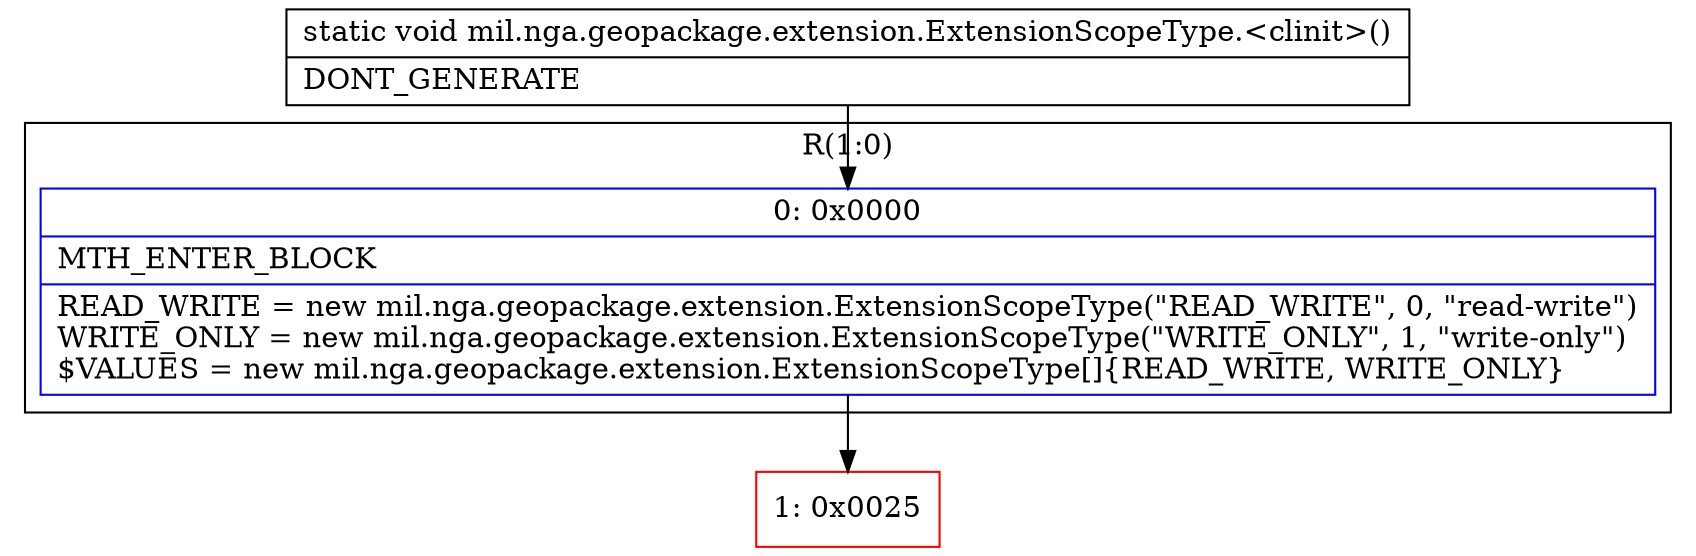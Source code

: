 digraph "CFG formil.nga.geopackage.extension.ExtensionScopeType.\<clinit\>()V" {
subgraph cluster_Region_2008911888 {
label = "R(1:0)";
node [shape=record,color=blue];
Node_0 [shape=record,label="{0\:\ 0x0000|MTH_ENTER_BLOCK\l|READ_WRITE = new mil.nga.geopackage.extension.ExtensionScopeType(\"READ_WRITE\", 0, \"read\-write\")\lWRITE_ONLY = new mil.nga.geopackage.extension.ExtensionScopeType(\"WRITE_ONLY\", 1, \"write\-only\")\l$VALUES = new mil.nga.geopackage.extension.ExtensionScopeType[]\{READ_WRITE, WRITE_ONLY\}\l}"];
}
Node_1 [shape=record,color=red,label="{1\:\ 0x0025}"];
MethodNode[shape=record,label="{static void mil.nga.geopackage.extension.ExtensionScopeType.\<clinit\>()  | DONT_GENERATE\l}"];
MethodNode -> Node_0;
Node_0 -> Node_1;
}

